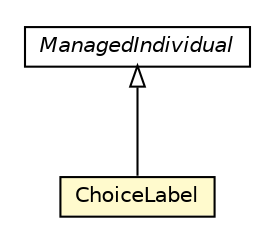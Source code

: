 #!/usr/local/bin/dot
#
# Class diagram 
# Generated by UMLGraph version R5_6-24-gf6e263 (http://www.umlgraph.org/)
#

digraph G {
	edge [fontname="Helvetica",fontsize=10,labelfontname="Helvetica",labelfontsize=10];
	node [fontname="Helvetica",fontsize=10,shape=plaintext];
	nodesep=0.25;
	ranksep=0.5;
	// org.universAAL.middleware.owl.ManagedIndividual
	c2589658 [label=<<table title="org.universAAL.middleware.owl.ManagedIndividual" border="0" cellborder="1" cellspacing="0" cellpadding="2" port="p" href="../../middleware/owl/ManagedIndividual.html">
		<tr><td><table border="0" cellspacing="0" cellpadding="1">
<tr><td align="center" balign="center"><font face="Helvetica-Oblique"> ManagedIndividual </font></td></tr>
		</table></td></tr>
		</table>>, URL="../../middleware/owl/ManagedIndividual.html", fontname="Helvetica", fontcolor="black", fontsize=10.0];
	// org.universAAL.ontology.questionnaire.ChoiceLabel
	c2590486 [label=<<table title="org.universAAL.ontology.questionnaire.ChoiceLabel" border="0" cellborder="1" cellspacing="0" cellpadding="2" port="p" bgcolor="lemonChiffon" href="./ChoiceLabel.html">
		<tr><td><table border="0" cellspacing="0" cellpadding="1">
<tr><td align="center" balign="center"> ChoiceLabel </td></tr>
		</table></td></tr>
		</table>>, URL="./ChoiceLabel.html", fontname="Helvetica", fontcolor="black", fontsize=10.0];
	//org.universAAL.ontology.questionnaire.ChoiceLabel extends org.universAAL.middleware.owl.ManagedIndividual
	c2589658:p -> c2590486:p [dir=back,arrowtail=empty];
}

